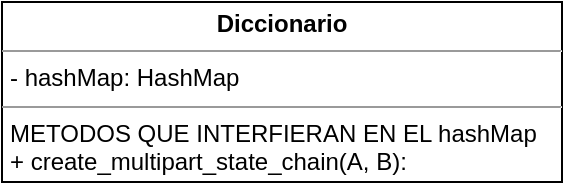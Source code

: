 <mxfile>
    <diagram id="nflcmbuQljB_1VGmNXJq" name="Página-1">
        <mxGraphModel dx="370" dy="432" grid="1" gridSize="10" guides="1" tooltips="1" connect="1" arrows="1" fold="1" page="1" pageScale="1" pageWidth="827" pageHeight="1169" math="0" shadow="0">
            <root>
                <mxCell id="0"/>
                <mxCell id="1" parent="0"/>
                <mxCell id="24" value="&lt;p style=&quot;margin: 0px ; margin-top: 4px ; text-align: center&quot;&gt;&lt;b&gt;Diccionario&lt;/b&gt;&lt;/p&gt;&lt;hr size=&quot;1&quot;&gt;&lt;p style=&quot;margin: 0px ; margin-left: 4px&quot;&gt;- hashMap: HashMap&lt;/p&gt;&lt;hr size=&quot;1&quot;&gt;&lt;p style=&quot;margin: 0px ; margin-left: 4px&quot;&gt;METODOS QUE INTERFIERAN EN EL hashMap&lt;/p&gt;&lt;p style=&quot;margin: 0px ; margin-left: 4px&quot;&gt;+ create_multipart_state_chain(A, B):&lt;/p&gt;" style="verticalAlign=top;align=left;overflow=fill;fontSize=12;fontFamily=Helvetica;html=1;" vertex="1" parent="1">
                    <mxGeometry x="270" y="200" width="280" height="90" as="geometry"/>
                </mxCell>
            </root>
        </mxGraphModel>
    </diagram>
</mxfile>